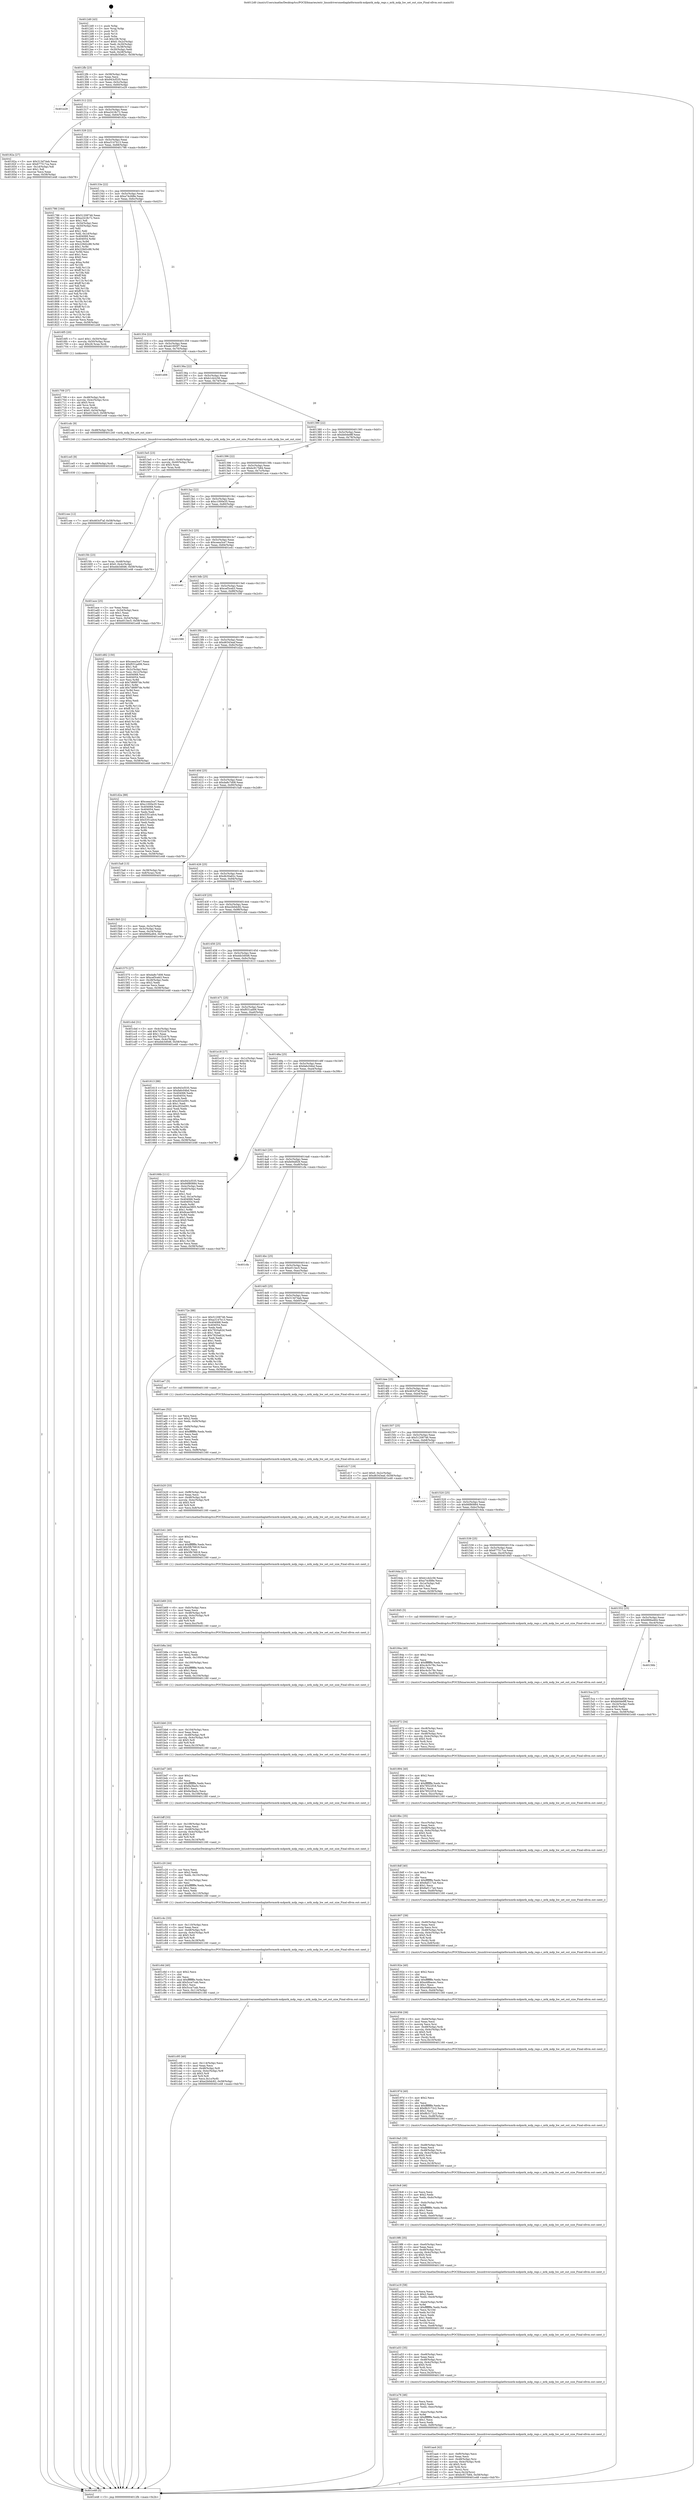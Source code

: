 digraph "0x4012d0" {
  label = "0x4012d0 (/mnt/c/Users/mathe/Desktop/tcc/POCII/binaries/extr_linuxdriversmediaplatformmtk-mdpmtk_mdp_regs.c_mtk_mdp_hw_set_out_size_Final-ollvm.out::main(0))"
  labelloc = "t"
  node[shape=record]

  Entry [label="",width=0.3,height=0.3,shape=circle,fillcolor=black,style=filled]
  "0x4012fb" [label="{
     0x4012fb [23]\l
     | [instrs]\l
     &nbsp;&nbsp;0x4012fb \<+3\>: mov -0x58(%rbp),%eax\l
     &nbsp;&nbsp;0x4012fe \<+2\>: mov %eax,%ecx\l
     &nbsp;&nbsp;0x401300 \<+6\>: sub $0x943cf335,%ecx\l
     &nbsp;&nbsp;0x401306 \<+3\>: mov %eax,-0x5c(%rbp)\l
     &nbsp;&nbsp;0x401309 \<+3\>: mov %ecx,-0x60(%rbp)\l
     &nbsp;&nbsp;0x40130c \<+6\>: je 0000000000401e29 \<main+0xb59\>\l
  }"]
  "0x401e29" [label="{
     0x401e29\l
  }", style=dashed]
  "0x401312" [label="{
     0x401312 [22]\l
     | [instrs]\l
     &nbsp;&nbsp;0x401312 \<+5\>: jmp 0000000000401317 \<main+0x47\>\l
     &nbsp;&nbsp;0x401317 \<+3\>: mov -0x5c(%rbp),%eax\l
     &nbsp;&nbsp;0x40131a \<+5\>: sub $0xa2418c72,%eax\l
     &nbsp;&nbsp;0x40131f \<+3\>: mov %eax,-0x64(%rbp)\l
     &nbsp;&nbsp;0x401322 \<+6\>: je 000000000040182a \<main+0x55a\>\l
  }"]
  Exit [label="",width=0.3,height=0.3,shape=circle,fillcolor=black,style=filled,peripheries=2]
  "0x40182a" [label="{
     0x40182a [27]\l
     | [instrs]\l
     &nbsp;&nbsp;0x40182a \<+5\>: mov $0x313d74ab,%eax\l
     &nbsp;&nbsp;0x40182f \<+5\>: mov $0x677517ca,%ecx\l
     &nbsp;&nbsp;0x401834 \<+3\>: mov -0x1d(%rbp),%dl\l
     &nbsp;&nbsp;0x401837 \<+3\>: test $0x1,%dl\l
     &nbsp;&nbsp;0x40183a \<+3\>: cmovne %ecx,%eax\l
     &nbsp;&nbsp;0x40183d \<+3\>: mov %eax,-0x58(%rbp)\l
     &nbsp;&nbsp;0x401840 \<+5\>: jmp 0000000000401e48 \<main+0xb78\>\l
  }"]
  "0x401328" [label="{
     0x401328 [22]\l
     | [instrs]\l
     &nbsp;&nbsp;0x401328 \<+5\>: jmp 000000000040132d \<main+0x5d\>\l
     &nbsp;&nbsp;0x40132d \<+3\>: mov -0x5c(%rbp),%eax\l
     &nbsp;&nbsp;0x401330 \<+5\>: sub $0xa3147b13,%eax\l
     &nbsp;&nbsp;0x401335 \<+3\>: mov %eax,-0x68(%rbp)\l
     &nbsp;&nbsp;0x401338 \<+6\>: je 0000000000401786 \<main+0x4b6\>\l
  }"]
  "0x401cee" [label="{
     0x401cee [12]\l
     | [instrs]\l
     &nbsp;&nbsp;0x401cee \<+7\>: movl $0x463cf7af,-0x58(%rbp)\l
     &nbsp;&nbsp;0x401cf5 \<+5\>: jmp 0000000000401e48 \<main+0xb78\>\l
  }"]
  "0x401786" [label="{
     0x401786 [164]\l
     | [instrs]\l
     &nbsp;&nbsp;0x401786 \<+5\>: mov $0x51208746,%eax\l
     &nbsp;&nbsp;0x40178b \<+5\>: mov $0xa2418c72,%ecx\l
     &nbsp;&nbsp;0x401790 \<+2\>: mov $0x1,%dl\l
     &nbsp;&nbsp;0x401792 \<+3\>: mov -0x54(%rbp),%esi\l
     &nbsp;&nbsp;0x401795 \<+3\>: cmp -0x50(%rbp),%esi\l
     &nbsp;&nbsp;0x401798 \<+4\>: setl %dil\l
     &nbsp;&nbsp;0x40179c \<+4\>: and $0x1,%dil\l
     &nbsp;&nbsp;0x4017a0 \<+4\>: mov %dil,-0x1d(%rbp)\l
     &nbsp;&nbsp;0x4017a4 \<+7\>: mov 0x404068,%esi\l
     &nbsp;&nbsp;0x4017ab \<+8\>: mov 0x404054,%r8d\l
     &nbsp;&nbsp;0x4017b3 \<+3\>: mov %esi,%r9d\l
     &nbsp;&nbsp;0x4017b6 \<+7\>: sub $0x229d2c88,%r9d\l
     &nbsp;&nbsp;0x4017bd \<+4\>: sub $0x1,%r9d\l
     &nbsp;&nbsp;0x4017c1 \<+7\>: add $0x229d2c88,%r9d\l
     &nbsp;&nbsp;0x4017c8 \<+4\>: imul %r9d,%esi\l
     &nbsp;&nbsp;0x4017cc \<+3\>: and $0x1,%esi\l
     &nbsp;&nbsp;0x4017cf \<+3\>: cmp $0x0,%esi\l
     &nbsp;&nbsp;0x4017d2 \<+4\>: sete %dil\l
     &nbsp;&nbsp;0x4017d6 \<+4\>: cmp $0xa,%r8d\l
     &nbsp;&nbsp;0x4017da \<+4\>: setl %r10b\l
     &nbsp;&nbsp;0x4017de \<+3\>: mov %dil,%r11b\l
     &nbsp;&nbsp;0x4017e1 \<+4\>: xor $0xff,%r11b\l
     &nbsp;&nbsp;0x4017e5 \<+3\>: mov %r10b,%bl\l
     &nbsp;&nbsp;0x4017e8 \<+3\>: xor $0xff,%bl\l
     &nbsp;&nbsp;0x4017eb \<+3\>: xor $0x1,%dl\l
     &nbsp;&nbsp;0x4017ee \<+3\>: mov %r11b,%r14b\l
     &nbsp;&nbsp;0x4017f1 \<+4\>: and $0xff,%r14b\l
     &nbsp;&nbsp;0x4017f5 \<+3\>: and %dl,%dil\l
     &nbsp;&nbsp;0x4017f8 \<+3\>: mov %bl,%r15b\l
     &nbsp;&nbsp;0x4017fb \<+4\>: and $0xff,%r15b\l
     &nbsp;&nbsp;0x4017ff \<+3\>: and %dl,%r10b\l
     &nbsp;&nbsp;0x401802 \<+3\>: or %dil,%r14b\l
     &nbsp;&nbsp;0x401805 \<+3\>: or %r10b,%r15b\l
     &nbsp;&nbsp;0x401808 \<+3\>: xor %r15b,%r14b\l
     &nbsp;&nbsp;0x40180b \<+3\>: or %bl,%r11b\l
     &nbsp;&nbsp;0x40180e \<+4\>: xor $0xff,%r11b\l
     &nbsp;&nbsp;0x401812 \<+3\>: or $0x1,%dl\l
     &nbsp;&nbsp;0x401815 \<+3\>: and %dl,%r11b\l
     &nbsp;&nbsp;0x401818 \<+3\>: or %r11b,%r14b\l
     &nbsp;&nbsp;0x40181b \<+4\>: test $0x1,%r14b\l
     &nbsp;&nbsp;0x40181f \<+3\>: cmovne %ecx,%eax\l
     &nbsp;&nbsp;0x401822 \<+3\>: mov %eax,-0x58(%rbp)\l
     &nbsp;&nbsp;0x401825 \<+5\>: jmp 0000000000401e48 \<main+0xb78\>\l
  }"]
  "0x40133e" [label="{
     0x40133e [22]\l
     | [instrs]\l
     &nbsp;&nbsp;0x40133e \<+5\>: jmp 0000000000401343 \<main+0x73\>\l
     &nbsp;&nbsp;0x401343 \<+3\>: mov -0x5c(%rbp),%eax\l
     &nbsp;&nbsp;0x401346 \<+5\>: sub $0xa74cfd8e,%eax\l
     &nbsp;&nbsp;0x40134b \<+3\>: mov %eax,-0x6c(%rbp)\l
     &nbsp;&nbsp;0x40134e \<+6\>: je 00000000004016f5 \<main+0x425\>\l
  }"]
  "0x401ce5" [label="{
     0x401ce5 [9]\l
     | [instrs]\l
     &nbsp;&nbsp;0x401ce5 \<+4\>: mov -0x48(%rbp),%rdi\l
     &nbsp;&nbsp;0x401ce9 \<+5\>: call 0000000000401030 \<free@plt\>\l
     | [calls]\l
     &nbsp;&nbsp;0x401030 \{1\} (unknown)\l
  }"]
  "0x4016f5" [label="{
     0x4016f5 [20]\l
     | [instrs]\l
     &nbsp;&nbsp;0x4016f5 \<+7\>: movl $0x1,-0x50(%rbp)\l
     &nbsp;&nbsp;0x4016fc \<+4\>: movslq -0x50(%rbp),%rax\l
     &nbsp;&nbsp;0x401700 \<+4\>: imul $0x28,%rax,%rdi\l
     &nbsp;&nbsp;0x401704 \<+5\>: call 0000000000401050 \<malloc@plt\>\l
     | [calls]\l
     &nbsp;&nbsp;0x401050 \{1\} (unknown)\l
  }"]
  "0x401354" [label="{
     0x401354 [22]\l
     | [instrs]\l
     &nbsp;&nbsp;0x401354 \<+5\>: jmp 0000000000401359 \<main+0x89\>\l
     &nbsp;&nbsp;0x401359 \<+3\>: mov -0x5c(%rbp),%eax\l
     &nbsp;&nbsp;0x40135c \<+5\>: sub $0xab1605f7,%eax\l
     &nbsp;&nbsp;0x401361 \<+3\>: mov %eax,-0x70(%rbp)\l
     &nbsp;&nbsp;0x401364 \<+6\>: je 0000000000401d06 \<main+0xa36\>\l
  }"]
  "0x401c95" [label="{
     0x401c95 [40]\l
     | [instrs]\l
     &nbsp;&nbsp;0x401c95 \<+6\>: mov -0x114(%rbp),%ecx\l
     &nbsp;&nbsp;0x401c9b \<+3\>: imul %eax,%ecx\l
     &nbsp;&nbsp;0x401c9e \<+4\>: mov -0x48(%rbp),%r8\l
     &nbsp;&nbsp;0x401ca2 \<+4\>: movslq -0x4c(%rbp),%r9\l
     &nbsp;&nbsp;0x401ca6 \<+4\>: shl $0x5,%r9\l
     &nbsp;&nbsp;0x401caa \<+3\>: add %r9,%r8\l
     &nbsp;&nbsp;0x401cad \<+4\>: mov %ecx,0x1c(%r8)\l
     &nbsp;&nbsp;0x401cb1 \<+7\>: movl $0xe2b0dc82,-0x58(%rbp)\l
     &nbsp;&nbsp;0x401cb8 \<+5\>: jmp 0000000000401e48 \<main+0xb78\>\l
  }"]
  "0x401d06" [label="{
     0x401d06\l
  }", style=dashed]
  "0x40136a" [label="{
     0x40136a [22]\l
     | [instrs]\l
     &nbsp;&nbsp;0x40136a \<+5\>: jmp 000000000040136f \<main+0x9f\>\l
     &nbsp;&nbsp;0x40136f \<+3\>: mov -0x5c(%rbp),%eax\l
     &nbsp;&nbsp;0x401372 \<+5\>: sub $0xb1cb2c56,%eax\l
     &nbsp;&nbsp;0x401377 \<+3\>: mov %eax,-0x74(%rbp)\l
     &nbsp;&nbsp;0x40137a \<+6\>: je 0000000000401cdc \<main+0xa0c\>\l
  }"]
  "0x401c6d" [label="{
     0x401c6d [40]\l
     | [instrs]\l
     &nbsp;&nbsp;0x401c6d \<+5\>: mov $0x2,%ecx\l
     &nbsp;&nbsp;0x401c72 \<+1\>: cltd\l
     &nbsp;&nbsp;0x401c73 \<+2\>: idiv %ecx\l
     &nbsp;&nbsp;0x401c75 \<+6\>: imul $0xfffffffe,%edx,%ecx\l
     &nbsp;&nbsp;0x401c7b \<+6\>: add $0x5cca7cab,%ecx\l
     &nbsp;&nbsp;0x401c81 \<+3\>: add $0x1,%ecx\l
     &nbsp;&nbsp;0x401c84 \<+6\>: sub $0x5cca7cab,%ecx\l
     &nbsp;&nbsp;0x401c8a \<+6\>: mov %ecx,-0x114(%rbp)\l
     &nbsp;&nbsp;0x401c90 \<+5\>: call 0000000000401160 \<next_i\>\l
     | [calls]\l
     &nbsp;&nbsp;0x401160 \{1\} (/mnt/c/Users/mathe/Desktop/tcc/POCII/binaries/extr_linuxdriversmediaplatformmtk-mdpmtk_mdp_regs.c_mtk_mdp_hw_set_out_size_Final-ollvm.out::next_i)\l
  }"]
  "0x401cdc" [label="{
     0x401cdc [9]\l
     | [instrs]\l
     &nbsp;&nbsp;0x401cdc \<+4\>: mov -0x48(%rbp),%rdi\l
     &nbsp;&nbsp;0x401ce0 \<+5\>: call 0000000000401240 \<mtk_mdp_hw_set_out_size\>\l
     | [calls]\l
     &nbsp;&nbsp;0x401240 \{1\} (/mnt/c/Users/mathe/Desktop/tcc/POCII/binaries/extr_linuxdriversmediaplatformmtk-mdpmtk_mdp_regs.c_mtk_mdp_hw_set_out_size_Final-ollvm.out::mtk_mdp_hw_set_out_size)\l
  }"]
  "0x401380" [label="{
     0x401380 [22]\l
     | [instrs]\l
     &nbsp;&nbsp;0x401380 \<+5\>: jmp 0000000000401385 \<main+0xb5\>\l
     &nbsp;&nbsp;0x401385 \<+3\>: mov -0x5c(%rbp),%eax\l
     &nbsp;&nbsp;0x401388 \<+5\>: sub $0xbb0de9ff,%eax\l
     &nbsp;&nbsp;0x40138d \<+3\>: mov %eax,-0x78(%rbp)\l
     &nbsp;&nbsp;0x401390 \<+6\>: je 00000000004015e5 \<main+0x315\>\l
  }"]
  "0x401c4c" [label="{
     0x401c4c [33]\l
     | [instrs]\l
     &nbsp;&nbsp;0x401c4c \<+6\>: mov -0x110(%rbp),%ecx\l
     &nbsp;&nbsp;0x401c52 \<+3\>: imul %eax,%ecx\l
     &nbsp;&nbsp;0x401c55 \<+4\>: mov -0x48(%rbp),%r8\l
     &nbsp;&nbsp;0x401c59 \<+4\>: movslq -0x4c(%rbp),%r9\l
     &nbsp;&nbsp;0x401c5d \<+4\>: shl $0x5,%r9\l
     &nbsp;&nbsp;0x401c61 \<+3\>: add %r9,%r8\l
     &nbsp;&nbsp;0x401c64 \<+4\>: mov %ecx,0x18(%r8)\l
     &nbsp;&nbsp;0x401c68 \<+5\>: call 0000000000401160 \<next_i\>\l
     | [calls]\l
     &nbsp;&nbsp;0x401160 \{1\} (/mnt/c/Users/mathe/Desktop/tcc/POCII/binaries/extr_linuxdriversmediaplatformmtk-mdpmtk_mdp_regs.c_mtk_mdp_hw_set_out_size_Final-ollvm.out::next_i)\l
  }"]
  "0x4015e5" [label="{
     0x4015e5 [23]\l
     | [instrs]\l
     &nbsp;&nbsp;0x4015e5 \<+7\>: movl $0x1,-0x40(%rbp)\l
     &nbsp;&nbsp;0x4015ec \<+4\>: movslq -0x40(%rbp),%rax\l
     &nbsp;&nbsp;0x4015f0 \<+4\>: shl $0x5,%rax\l
     &nbsp;&nbsp;0x4015f4 \<+3\>: mov %rax,%rdi\l
     &nbsp;&nbsp;0x4015f7 \<+5\>: call 0000000000401050 \<malloc@plt\>\l
     | [calls]\l
     &nbsp;&nbsp;0x401050 \{1\} (unknown)\l
  }"]
  "0x401396" [label="{
     0x401396 [22]\l
     | [instrs]\l
     &nbsp;&nbsp;0x401396 \<+5\>: jmp 000000000040139b \<main+0xcb\>\l
     &nbsp;&nbsp;0x40139b \<+3\>: mov -0x5c(%rbp),%eax\l
     &nbsp;&nbsp;0x40139e \<+5\>: sub $0xbc917b84,%eax\l
     &nbsp;&nbsp;0x4013a3 \<+3\>: mov %eax,-0x7c(%rbp)\l
     &nbsp;&nbsp;0x4013a6 \<+6\>: je 0000000000401ace \<main+0x7fe\>\l
  }"]
  "0x401c20" [label="{
     0x401c20 [44]\l
     | [instrs]\l
     &nbsp;&nbsp;0x401c20 \<+2\>: xor %ecx,%ecx\l
     &nbsp;&nbsp;0x401c22 \<+5\>: mov $0x2,%edx\l
     &nbsp;&nbsp;0x401c27 \<+6\>: mov %edx,-0x10c(%rbp)\l
     &nbsp;&nbsp;0x401c2d \<+1\>: cltd\l
     &nbsp;&nbsp;0x401c2e \<+6\>: mov -0x10c(%rbp),%esi\l
     &nbsp;&nbsp;0x401c34 \<+2\>: idiv %esi\l
     &nbsp;&nbsp;0x401c36 \<+6\>: imul $0xfffffffe,%edx,%edx\l
     &nbsp;&nbsp;0x401c3c \<+3\>: sub $0x1,%ecx\l
     &nbsp;&nbsp;0x401c3f \<+2\>: sub %ecx,%edx\l
     &nbsp;&nbsp;0x401c41 \<+6\>: mov %edx,-0x110(%rbp)\l
     &nbsp;&nbsp;0x401c47 \<+5\>: call 0000000000401160 \<next_i\>\l
     | [calls]\l
     &nbsp;&nbsp;0x401160 \{1\} (/mnt/c/Users/mathe/Desktop/tcc/POCII/binaries/extr_linuxdriversmediaplatformmtk-mdpmtk_mdp_regs.c_mtk_mdp_hw_set_out_size_Final-ollvm.out::next_i)\l
  }"]
  "0x401ace" [label="{
     0x401ace [25]\l
     | [instrs]\l
     &nbsp;&nbsp;0x401ace \<+2\>: xor %eax,%eax\l
     &nbsp;&nbsp;0x401ad0 \<+3\>: mov -0x54(%rbp),%ecx\l
     &nbsp;&nbsp;0x401ad3 \<+3\>: sub $0x1,%eax\l
     &nbsp;&nbsp;0x401ad6 \<+2\>: sub %eax,%ecx\l
     &nbsp;&nbsp;0x401ad8 \<+3\>: mov %ecx,-0x54(%rbp)\l
     &nbsp;&nbsp;0x401adb \<+7\>: movl $0xe013ec5,-0x58(%rbp)\l
     &nbsp;&nbsp;0x401ae2 \<+5\>: jmp 0000000000401e48 \<main+0xb78\>\l
  }"]
  "0x4013ac" [label="{
     0x4013ac [22]\l
     | [instrs]\l
     &nbsp;&nbsp;0x4013ac \<+5\>: jmp 00000000004013b1 \<main+0xe1\>\l
     &nbsp;&nbsp;0x4013b1 \<+3\>: mov -0x5c(%rbp),%eax\l
     &nbsp;&nbsp;0x4013b4 \<+5\>: sub $0xc1000e35,%eax\l
     &nbsp;&nbsp;0x4013b9 \<+3\>: mov %eax,-0x80(%rbp)\l
     &nbsp;&nbsp;0x4013bc \<+6\>: je 0000000000401d82 \<main+0xab2\>\l
  }"]
  "0x401bff" [label="{
     0x401bff [33]\l
     | [instrs]\l
     &nbsp;&nbsp;0x401bff \<+6\>: mov -0x108(%rbp),%ecx\l
     &nbsp;&nbsp;0x401c05 \<+3\>: imul %eax,%ecx\l
     &nbsp;&nbsp;0x401c08 \<+4\>: mov -0x48(%rbp),%r8\l
     &nbsp;&nbsp;0x401c0c \<+4\>: movslq -0x4c(%rbp),%r9\l
     &nbsp;&nbsp;0x401c10 \<+4\>: shl $0x5,%r9\l
     &nbsp;&nbsp;0x401c14 \<+3\>: add %r9,%r8\l
     &nbsp;&nbsp;0x401c17 \<+4\>: mov %ecx,0x14(%r8)\l
     &nbsp;&nbsp;0x401c1b \<+5\>: call 0000000000401160 \<next_i\>\l
     | [calls]\l
     &nbsp;&nbsp;0x401160 \{1\} (/mnt/c/Users/mathe/Desktop/tcc/POCII/binaries/extr_linuxdriversmediaplatformmtk-mdpmtk_mdp_regs.c_mtk_mdp_hw_set_out_size_Final-ollvm.out::next_i)\l
  }"]
  "0x401d82" [label="{
     0x401d82 [150]\l
     | [instrs]\l
     &nbsp;&nbsp;0x401d82 \<+5\>: mov $0xceea3ce7,%eax\l
     &nbsp;&nbsp;0x401d87 \<+5\>: mov $0xf031ad06,%ecx\l
     &nbsp;&nbsp;0x401d8c \<+2\>: mov $0x1,%dl\l
     &nbsp;&nbsp;0x401d8e \<+3\>: mov -0x2c(%rbp),%esi\l
     &nbsp;&nbsp;0x401d91 \<+3\>: mov %esi,-0x1c(%rbp)\l
     &nbsp;&nbsp;0x401d94 \<+7\>: mov 0x404068,%esi\l
     &nbsp;&nbsp;0x401d9b \<+7\>: mov 0x404054,%edi\l
     &nbsp;&nbsp;0x401da2 \<+3\>: mov %esi,%r8d\l
     &nbsp;&nbsp;0x401da5 \<+7\>: sub $0x7d6897de,%r8d\l
     &nbsp;&nbsp;0x401dac \<+4\>: sub $0x1,%r8d\l
     &nbsp;&nbsp;0x401db0 \<+7\>: add $0x7d6897de,%r8d\l
     &nbsp;&nbsp;0x401db7 \<+4\>: imul %r8d,%esi\l
     &nbsp;&nbsp;0x401dbb \<+3\>: and $0x1,%esi\l
     &nbsp;&nbsp;0x401dbe \<+3\>: cmp $0x0,%esi\l
     &nbsp;&nbsp;0x401dc1 \<+4\>: sete %r9b\l
     &nbsp;&nbsp;0x401dc5 \<+3\>: cmp $0xa,%edi\l
     &nbsp;&nbsp;0x401dc8 \<+4\>: setl %r10b\l
     &nbsp;&nbsp;0x401dcc \<+3\>: mov %r9b,%r11b\l
     &nbsp;&nbsp;0x401dcf \<+4\>: xor $0xff,%r11b\l
     &nbsp;&nbsp;0x401dd3 \<+3\>: mov %r10b,%bl\l
     &nbsp;&nbsp;0x401dd6 \<+3\>: xor $0xff,%bl\l
     &nbsp;&nbsp;0x401dd9 \<+3\>: xor $0x0,%dl\l
     &nbsp;&nbsp;0x401ddc \<+3\>: mov %r11b,%r14b\l
     &nbsp;&nbsp;0x401ddf \<+4\>: and $0x0,%r14b\l
     &nbsp;&nbsp;0x401de3 \<+3\>: and %dl,%r9b\l
     &nbsp;&nbsp;0x401de6 \<+3\>: mov %bl,%r15b\l
     &nbsp;&nbsp;0x401de9 \<+4\>: and $0x0,%r15b\l
     &nbsp;&nbsp;0x401ded \<+3\>: and %dl,%r10b\l
     &nbsp;&nbsp;0x401df0 \<+3\>: or %r9b,%r14b\l
     &nbsp;&nbsp;0x401df3 \<+3\>: or %r10b,%r15b\l
     &nbsp;&nbsp;0x401df6 \<+3\>: xor %r15b,%r14b\l
     &nbsp;&nbsp;0x401df9 \<+3\>: or %bl,%r11b\l
     &nbsp;&nbsp;0x401dfc \<+4\>: xor $0xff,%r11b\l
     &nbsp;&nbsp;0x401e00 \<+3\>: or $0x0,%dl\l
     &nbsp;&nbsp;0x401e03 \<+3\>: and %dl,%r11b\l
     &nbsp;&nbsp;0x401e06 \<+3\>: or %r11b,%r14b\l
     &nbsp;&nbsp;0x401e09 \<+4\>: test $0x1,%r14b\l
     &nbsp;&nbsp;0x401e0d \<+3\>: cmovne %ecx,%eax\l
     &nbsp;&nbsp;0x401e10 \<+3\>: mov %eax,-0x58(%rbp)\l
     &nbsp;&nbsp;0x401e13 \<+5\>: jmp 0000000000401e48 \<main+0xb78\>\l
  }"]
  "0x4013c2" [label="{
     0x4013c2 [25]\l
     | [instrs]\l
     &nbsp;&nbsp;0x4013c2 \<+5\>: jmp 00000000004013c7 \<main+0xf7\>\l
     &nbsp;&nbsp;0x4013c7 \<+3\>: mov -0x5c(%rbp),%eax\l
     &nbsp;&nbsp;0x4013ca \<+5\>: sub $0xceea3ce7,%eax\l
     &nbsp;&nbsp;0x4013cf \<+6\>: mov %eax,-0x84(%rbp)\l
     &nbsp;&nbsp;0x4013d5 \<+6\>: je 0000000000401e41 \<main+0xb71\>\l
  }"]
  "0x401bd7" [label="{
     0x401bd7 [40]\l
     | [instrs]\l
     &nbsp;&nbsp;0x401bd7 \<+5\>: mov $0x2,%ecx\l
     &nbsp;&nbsp;0x401bdc \<+1\>: cltd\l
     &nbsp;&nbsp;0x401bdd \<+2\>: idiv %ecx\l
     &nbsp;&nbsp;0x401bdf \<+6\>: imul $0xfffffffe,%edx,%ecx\l
     &nbsp;&nbsp;0x401be5 \<+6\>: sub $0x8a3ba5c,%ecx\l
     &nbsp;&nbsp;0x401beb \<+3\>: add $0x1,%ecx\l
     &nbsp;&nbsp;0x401bee \<+6\>: add $0x8a3ba5c,%ecx\l
     &nbsp;&nbsp;0x401bf4 \<+6\>: mov %ecx,-0x108(%rbp)\l
     &nbsp;&nbsp;0x401bfa \<+5\>: call 0000000000401160 \<next_i\>\l
     | [calls]\l
     &nbsp;&nbsp;0x401160 \{1\} (/mnt/c/Users/mathe/Desktop/tcc/POCII/binaries/extr_linuxdriversmediaplatformmtk-mdpmtk_mdp_regs.c_mtk_mdp_hw_set_out_size_Final-ollvm.out::next_i)\l
  }"]
  "0x401e41" [label="{
     0x401e41\l
  }", style=dashed]
  "0x4013db" [label="{
     0x4013db [25]\l
     | [instrs]\l
     &nbsp;&nbsp;0x4013db \<+5\>: jmp 00000000004013e0 \<main+0x110\>\l
     &nbsp;&nbsp;0x4013e0 \<+3\>: mov -0x5c(%rbp),%eax\l
     &nbsp;&nbsp;0x4013e3 \<+5\>: sub $0xcef3ceb3,%eax\l
     &nbsp;&nbsp;0x4013e8 \<+6\>: mov %eax,-0x88(%rbp)\l
     &nbsp;&nbsp;0x4013ee \<+6\>: je 0000000000401590 \<main+0x2c0\>\l
  }"]
  "0x401bb6" [label="{
     0x401bb6 [33]\l
     | [instrs]\l
     &nbsp;&nbsp;0x401bb6 \<+6\>: mov -0x104(%rbp),%ecx\l
     &nbsp;&nbsp;0x401bbc \<+3\>: imul %eax,%ecx\l
     &nbsp;&nbsp;0x401bbf \<+4\>: mov -0x48(%rbp),%r8\l
     &nbsp;&nbsp;0x401bc3 \<+4\>: movslq -0x4c(%rbp),%r9\l
     &nbsp;&nbsp;0x401bc7 \<+4\>: shl $0x5,%r9\l
     &nbsp;&nbsp;0x401bcb \<+3\>: add %r9,%r8\l
     &nbsp;&nbsp;0x401bce \<+4\>: mov %ecx,0x10(%r8)\l
     &nbsp;&nbsp;0x401bd2 \<+5\>: call 0000000000401160 \<next_i\>\l
     | [calls]\l
     &nbsp;&nbsp;0x401160 \{1\} (/mnt/c/Users/mathe/Desktop/tcc/POCII/binaries/extr_linuxdriversmediaplatformmtk-mdpmtk_mdp_regs.c_mtk_mdp_hw_set_out_size_Final-ollvm.out::next_i)\l
  }"]
  "0x401590" [label="{
     0x401590\l
  }", style=dashed]
  "0x4013f4" [label="{
     0x4013f4 [25]\l
     | [instrs]\l
     &nbsp;&nbsp;0x4013f4 \<+5\>: jmp 00000000004013f9 \<main+0x129\>\l
     &nbsp;&nbsp;0x4013f9 \<+3\>: mov -0x5c(%rbp),%eax\l
     &nbsp;&nbsp;0x4013fc \<+5\>: sub $0xd6343eaf,%eax\l
     &nbsp;&nbsp;0x401401 \<+6\>: mov %eax,-0x8c(%rbp)\l
     &nbsp;&nbsp;0x401407 \<+6\>: je 0000000000401d2a \<main+0xa5a\>\l
  }"]
  "0x401b8a" [label="{
     0x401b8a [44]\l
     | [instrs]\l
     &nbsp;&nbsp;0x401b8a \<+2\>: xor %ecx,%ecx\l
     &nbsp;&nbsp;0x401b8c \<+5\>: mov $0x2,%edx\l
     &nbsp;&nbsp;0x401b91 \<+6\>: mov %edx,-0x100(%rbp)\l
     &nbsp;&nbsp;0x401b97 \<+1\>: cltd\l
     &nbsp;&nbsp;0x401b98 \<+6\>: mov -0x100(%rbp),%esi\l
     &nbsp;&nbsp;0x401b9e \<+2\>: idiv %esi\l
     &nbsp;&nbsp;0x401ba0 \<+6\>: imul $0xfffffffe,%edx,%edx\l
     &nbsp;&nbsp;0x401ba6 \<+3\>: sub $0x1,%ecx\l
     &nbsp;&nbsp;0x401ba9 \<+2\>: sub %ecx,%edx\l
     &nbsp;&nbsp;0x401bab \<+6\>: mov %edx,-0x104(%rbp)\l
     &nbsp;&nbsp;0x401bb1 \<+5\>: call 0000000000401160 \<next_i\>\l
     | [calls]\l
     &nbsp;&nbsp;0x401160 \{1\} (/mnt/c/Users/mathe/Desktop/tcc/POCII/binaries/extr_linuxdriversmediaplatformmtk-mdpmtk_mdp_regs.c_mtk_mdp_hw_set_out_size_Final-ollvm.out::next_i)\l
  }"]
  "0x401d2a" [label="{
     0x401d2a [88]\l
     | [instrs]\l
     &nbsp;&nbsp;0x401d2a \<+5\>: mov $0xceea3ce7,%eax\l
     &nbsp;&nbsp;0x401d2f \<+5\>: mov $0xc1000e35,%ecx\l
     &nbsp;&nbsp;0x401d34 \<+7\>: mov 0x404068,%edx\l
     &nbsp;&nbsp;0x401d3b \<+7\>: mov 0x404054,%esi\l
     &nbsp;&nbsp;0x401d42 \<+2\>: mov %edx,%edi\l
     &nbsp;&nbsp;0x401d44 \<+6\>: sub $0x5351a0c4,%edi\l
     &nbsp;&nbsp;0x401d4a \<+3\>: sub $0x1,%edi\l
     &nbsp;&nbsp;0x401d4d \<+6\>: add $0x5351a0c4,%edi\l
     &nbsp;&nbsp;0x401d53 \<+3\>: imul %edi,%edx\l
     &nbsp;&nbsp;0x401d56 \<+3\>: and $0x1,%edx\l
     &nbsp;&nbsp;0x401d59 \<+3\>: cmp $0x0,%edx\l
     &nbsp;&nbsp;0x401d5c \<+4\>: sete %r8b\l
     &nbsp;&nbsp;0x401d60 \<+3\>: cmp $0xa,%esi\l
     &nbsp;&nbsp;0x401d63 \<+4\>: setl %r9b\l
     &nbsp;&nbsp;0x401d67 \<+3\>: mov %r8b,%r10b\l
     &nbsp;&nbsp;0x401d6a \<+3\>: and %r9b,%r10b\l
     &nbsp;&nbsp;0x401d6d \<+3\>: xor %r9b,%r8b\l
     &nbsp;&nbsp;0x401d70 \<+3\>: or %r8b,%r10b\l
     &nbsp;&nbsp;0x401d73 \<+4\>: test $0x1,%r10b\l
     &nbsp;&nbsp;0x401d77 \<+3\>: cmovne %ecx,%eax\l
     &nbsp;&nbsp;0x401d7a \<+3\>: mov %eax,-0x58(%rbp)\l
     &nbsp;&nbsp;0x401d7d \<+5\>: jmp 0000000000401e48 \<main+0xb78\>\l
  }"]
  "0x40140d" [label="{
     0x40140d [25]\l
     | [instrs]\l
     &nbsp;&nbsp;0x40140d \<+5\>: jmp 0000000000401412 \<main+0x142\>\l
     &nbsp;&nbsp;0x401412 \<+3\>: mov -0x5c(%rbp),%eax\l
     &nbsp;&nbsp;0x401415 \<+5\>: sub $0xda8c7d08,%eax\l
     &nbsp;&nbsp;0x40141a \<+6\>: mov %eax,-0x90(%rbp)\l
     &nbsp;&nbsp;0x401420 \<+6\>: je 00000000004015a8 \<main+0x2d8\>\l
  }"]
  "0x401b69" [label="{
     0x401b69 [33]\l
     | [instrs]\l
     &nbsp;&nbsp;0x401b69 \<+6\>: mov -0xfc(%rbp),%ecx\l
     &nbsp;&nbsp;0x401b6f \<+3\>: imul %eax,%ecx\l
     &nbsp;&nbsp;0x401b72 \<+4\>: mov -0x48(%rbp),%r8\l
     &nbsp;&nbsp;0x401b76 \<+4\>: movslq -0x4c(%rbp),%r9\l
     &nbsp;&nbsp;0x401b7a \<+4\>: shl $0x5,%r9\l
     &nbsp;&nbsp;0x401b7e \<+3\>: add %r9,%r8\l
     &nbsp;&nbsp;0x401b81 \<+4\>: mov %ecx,0xc(%r8)\l
     &nbsp;&nbsp;0x401b85 \<+5\>: call 0000000000401160 \<next_i\>\l
     | [calls]\l
     &nbsp;&nbsp;0x401160 \{1\} (/mnt/c/Users/mathe/Desktop/tcc/POCII/binaries/extr_linuxdriversmediaplatformmtk-mdpmtk_mdp_regs.c_mtk_mdp_hw_set_out_size_Final-ollvm.out::next_i)\l
  }"]
  "0x4015a8" [label="{
     0x4015a8 [13]\l
     | [instrs]\l
     &nbsp;&nbsp;0x4015a8 \<+4\>: mov -0x38(%rbp),%rax\l
     &nbsp;&nbsp;0x4015ac \<+4\>: mov 0x8(%rax),%rdi\l
     &nbsp;&nbsp;0x4015b0 \<+5\>: call 0000000000401060 \<atoi@plt\>\l
     | [calls]\l
     &nbsp;&nbsp;0x401060 \{1\} (unknown)\l
  }"]
  "0x401426" [label="{
     0x401426 [25]\l
     | [instrs]\l
     &nbsp;&nbsp;0x401426 \<+5\>: jmp 000000000040142b \<main+0x15b\>\l
     &nbsp;&nbsp;0x40142b \<+3\>: mov -0x5c(%rbp),%eax\l
     &nbsp;&nbsp;0x40142e \<+5\>: sub $0xdb30a62c,%eax\l
     &nbsp;&nbsp;0x401433 \<+6\>: mov %eax,-0x94(%rbp)\l
     &nbsp;&nbsp;0x401439 \<+6\>: je 0000000000401575 \<main+0x2a5\>\l
  }"]
  "0x401b41" [label="{
     0x401b41 [40]\l
     | [instrs]\l
     &nbsp;&nbsp;0x401b41 \<+5\>: mov $0x2,%ecx\l
     &nbsp;&nbsp;0x401b46 \<+1\>: cltd\l
     &nbsp;&nbsp;0x401b47 \<+2\>: idiv %ecx\l
     &nbsp;&nbsp;0x401b49 \<+6\>: imul $0xfffffffe,%edx,%ecx\l
     &nbsp;&nbsp;0x401b4f \<+6\>: add $0x5fb76818,%ecx\l
     &nbsp;&nbsp;0x401b55 \<+3\>: add $0x1,%ecx\l
     &nbsp;&nbsp;0x401b58 \<+6\>: sub $0x5fb76818,%ecx\l
     &nbsp;&nbsp;0x401b5e \<+6\>: mov %ecx,-0xfc(%rbp)\l
     &nbsp;&nbsp;0x401b64 \<+5\>: call 0000000000401160 \<next_i\>\l
     | [calls]\l
     &nbsp;&nbsp;0x401160 \{1\} (/mnt/c/Users/mathe/Desktop/tcc/POCII/binaries/extr_linuxdriversmediaplatformmtk-mdpmtk_mdp_regs.c_mtk_mdp_hw_set_out_size_Final-ollvm.out::next_i)\l
  }"]
  "0x401575" [label="{
     0x401575 [27]\l
     | [instrs]\l
     &nbsp;&nbsp;0x401575 \<+5\>: mov $0xda8c7d08,%eax\l
     &nbsp;&nbsp;0x40157a \<+5\>: mov $0xcef3ceb3,%ecx\l
     &nbsp;&nbsp;0x40157f \<+3\>: mov -0x28(%rbp),%edx\l
     &nbsp;&nbsp;0x401582 \<+3\>: cmp $0x2,%edx\l
     &nbsp;&nbsp;0x401585 \<+3\>: cmovne %ecx,%eax\l
     &nbsp;&nbsp;0x401588 \<+3\>: mov %eax,-0x58(%rbp)\l
     &nbsp;&nbsp;0x40158b \<+5\>: jmp 0000000000401e48 \<main+0xb78\>\l
  }"]
  "0x40143f" [label="{
     0x40143f [25]\l
     | [instrs]\l
     &nbsp;&nbsp;0x40143f \<+5\>: jmp 0000000000401444 \<main+0x174\>\l
     &nbsp;&nbsp;0x401444 \<+3\>: mov -0x5c(%rbp),%eax\l
     &nbsp;&nbsp;0x401447 \<+5\>: sub $0xe2b0dc82,%eax\l
     &nbsp;&nbsp;0x40144c \<+6\>: mov %eax,-0x98(%rbp)\l
     &nbsp;&nbsp;0x401452 \<+6\>: je 0000000000401cbd \<main+0x9ed\>\l
  }"]
  "0x401e48" [label="{
     0x401e48 [5]\l
     | [instrs]\l
     &nbsp;&nbsp;0x401e48 \<+5\>: jmp 00000000004012fb \<main+0x2b\>\l
  }"]
  "0x4012d0" [label="{
     0x4012d0 [43]\l
     | [instrs]\l
     &nbsp;&nbsp;0x4012d0 \<+1\>: push %rbp\l
     &nbsp;&nbsp;0x4012d1 \<+3\>: mov %rsp,%rbp\l
     &nbsp;&nbsp;0x4012d4 \<+2\>: push %r15\l
     &nbsp;&nbsp;0x4012d6 \<+2\>: push %r14\l
     &nbsp;&nbsp;0x4012d8 \<+1\>: push %rbx\l
     &nbsp;&nbsp;0x4012d9 \<+7\>: sub $0x108,%rsp\l
     &nbsp;&nbsp;0x4012e0 \<+7\>: movl $0x0,-0x2c(%rbp)\l
     &nbsp;&nbsp;0x4012e7 \<+3\>: mov %edi,-0x30(%rbp)\l
     &nbsp;&nbsp;0x4012ea \<+4\>: mov %rsi,-0x38(%rbp)\l
     &nbsp;&nbsp;0x4012ee \<+3\>: mov -0x30(%rbp),%edi\l
     &nbsp;&nbsp;0x4012f1 \<+3\>: mov %edi,-0x28(%rbp)\l
     &nbsp;&nbsp;0x4012f4 \<+7\>: movl $0xdb30a62c,-0x58(%rbp)\l
  }"]
  "0x4015b5" [label="{
     0x4015b5 [21]\l
     | [instrs]\l
     &nbsp;&nbsp;0x4015b5 \<+3\>: mov %eax,-0x3c(%rbp)\l
     &nbsp;&nbsp;0x4015b8 \<+3\>: mov -0x3c(%rbp),%eax\l
     &nbsp;&nbsp;0x4015bb \<+3\>: mov %eax,-0x24(%rbp)\l
     &nbsp;&nbsp;0x4015be \<+7\>: movl $0x6866a464,-0x58(%rbp)\l
     &nbsp;&nbsp;0x4015c5 \<+5\>: jmp 0000000000401e48 \<main+0xb78\>\l
  }"]
  "0x401b20" [label="{
     0x401b20 [33]\l
     | [instrs]\l
     &nbsp;&nbsp;0x401b20 \<+6\>: mov -0xf8(%rbp),%ecx\l
     &nbsp;&nbsp;0x401b26 \<+3\>: imul %eax,%ecx\l
     &nbsp;&nbsp;0x401b29 \<+4\>: mov -0x48(%rbp),%r8\l
     &nbsp;&nbsp;0x401b2d \<+4\>: movslq -0x4c(%rbp),%r9\l
     &nbsp;&nbsp;0x401b31 \<+4\>: shl $0x5,%r9\l
     &nbsp;&nbsp;0x401b35 \<+3\>: add %r9,%r8\l
     &nbsp;&nbsp;0x401b38 \<+4\>: mov %ecx,0x8(%r8)\l
     &nbsp;&nbsp;0x401b3c \<+5\>: call 0000000000401160 \<next_i\>\l
     | [calls]\l
     &nbsp;&nbsp;0x401160 \{1\} (/mnt/c/Users/mathe/Desktop/tcc/POCII/binaries/extr_linuxdriversmediaplatformmtk-mdpmtk_mdp_regs.c_mtk_mdp_hw_set_out_size_Final-ollvm.out::next_i)\l
  }"]
  "0x401cbd" [label="{
     0x401cbd [31]\l
     | [instrs]\l
     &nbsp;&nbsp;0x401cbd \<+3\>: mov -0x4c(%rbp),%eax\l
     &nbsp;&nbsp;0x401cc0 \<+5\>: add $0x7032cb7b,%eax\l
     &nbsp;&nbsp;0x401cc5 \<+3\>: add $0x1,%eax\l
     &nbsp;&nbsp;0x401cc8 \<+5\>: sub $0x7032cb7b,%eax\l
     &nbsp;&nbsp;0x401ccd \<+3\>: mov %eax,-0x4c(%rbp)\l
     &nbsp;&nbsp;0x401cd0 \<+7\>: movl $0xebb3d0d6,-0x58(%rbp)\l
     &nbsp;&nbsp;0x401cd7 \<+5\>: jmp 0000000000401e48 \<main+0xb78\>\l
  }"]
  "0x401458" [label="{
     0x401458 [25]\l
     | [instrs]\l
     &nbsp;&nbsp;0x401458 \<+5\>: jmp 000000000040145d \<main+0x18d\>\l
     &nbsp;&nbsp;0x40145d \<+3\>: mov -0x5c(%rbp),%eax\l
     &nbsp;&nbsp;0x401460 \<+5\>: sub $0xebb3d0d6,%eax\l
     &nbsp;&nbsp;0x401465 \<+6\>: mov %eax,-0x9c(%rbp)\l
     &nbsp;&nbsp;0x40146b \<+6\>: je 0000000000401613 \<main+0x343\>\l
  }"]
  "0x401aec" [label="{
     0x401aec [52]\l
     | [instrs]\l
     &nbsp;&nbsp;0x401aec \<+2\>: xor %ecx,%ecx\l
     &nbsp;&nbsp;0x401aee \<+5\>: mov $0x2,%edx\l
     &nbsp;&nbsp;0x401af3 \<+6\>: mov %edx,-0xf4(%rbp)\l
     &nbsp;&nbsp;0x401af9 \<+1\>: cltd\l
     &nbsp;&nbsp;0x401afa \<+6\>: mov -0xf4(%rbp),%esi\l
     &nbsp;&nbsp;0x401b00 \<+2\>: idiv %esi\l
     &nbsp;&nbsp;0x401b02 \<+6\>: imul $0xfffffffe,%edx,%edx\l
     &nbsp;&nbsp;0x401b08 \<+2\>: mov %ecx,%edi\l
     &nbsp;&nbsp;0x401b0a \<+2\>: sub %edx,%edi\l
     &nbsp;&nbsp;0x401b0c \<+2\>: mov %ecx,%edx\l
     &nbsp;&nbsp;0x401b0e \<+3\>: sub $0x1,%edx\l
     &nbsp;&nbsp;0x401b11 \<+2\>: add %edx,%edi\l
     &nbsp;&nbsp;0x401b13 \<+2\>: sub %edi,%ecx\l
     &nbsp;&nbsp;0x401b15 \<+6\>: mov %ecx,-0xf8(%rbp)\l
     &nbsp;&nbsp;0x401b1b \<+5\>: call 0000000000401160 \<next_i\>\l
     | [calls]\l
     &nbsp;&nbsp;0x401160 \{1\} (/mnt/c/Users/mathe/Desktop/tcc/POCII/binaries/extr_linuxdriversmediaplatformmtk-mdpmtk_mdp_regs.c_mtk_mdp_hw_set_out_size_Final-ollvm.out::next_i)\l
  }"]
  "0x401613" [label="{
     0x401613 [88]\l
     | [instrs]\l
     &nbsp;&nbsp;0x401613 \<+5\>: mov $0x943cf335,%eax\l
     &nbsp;&nbsp;0x401618 \<+5\>: mov $0xfa6c04bd,%ecx\l
     &nbsp;&nbsp;0x40161d \<+7\>: mov 0x404068,%edx\l
     &nbsp;&nbsp;0x401624 \<+7\>: mov 0x404054,%esi\l
     &nbsp;&nbsp;0x40162b \<+2\>: mov %edx,%edi\l
     &nbsp;&nbsp;0x40162d \<+6\>: sub $0xc832e091,%edi\l
     &nbsp;&nbsp;0x401633 \<+3\>: sub $0x1,%edi\l
     &nbsp;&nbsp;0x401636 \<+6\>: add $0xc832e091,%edi\l
     &nbsp;&nbsp;0x40163c \<+3\>: imul %edi,%edx\l
     &nbsp;&nbsp;0x40163f \<+3\>: and $0x1,%edx\l
     &nbsp;&nbsp;0x401642 \<+3\>: cmp $0x0,%edx\l
     &nbsp;&nbsp;0x401645 \<+4\>: sete %r8b\l
     &nbsp;&nbsp;0x401649 \<+3\>: cmp $0xa,%esi\l
     &nbsp;&nbsp;0x40164c \<+4\>: setl %r9b\l
     &nbsp;&nbsp;0x401650 \<+3\>: mov %r8b,%r10b\l
     &nbsp;&nbsp;0x401653 \<+3\>: and %r9b,%r10b\l
     &nbsp;&nbsp;0x401656 \<+3\>: xor %r9b,%r8b\l
     &nbsp;&nbsp;0x401659 \<+3\>: or %r8b,%r10b\l
     &nbsp;&nbsp;0x40165c \<+4\>: test $0x1,%r10b\l
     &nbsp;&nbsp;0x401660 \<+3\>: cmovne %ecx,%eax\l
     &nbsp;&nbsp;0x401663 \<+3\>: mov %eax,-0x58(%rbp)\l
     &nbsp;&nbsp;0x401666 \<+5\>: jmp 0000000000401e48 \<main+0xb78\>\l
  }"]
  "0x401471" [label="{
     0x401471 [25]\l
     | [instrs]\l
     &nbsp;&nbsp;0x401471 \<+5\>: jmp 0000000000401476 \<main+0x1a6\>\l
     &nbsp;&nbsp;0x401476 \<+3\>: mov -0x5c(%rbp),%eax\l
     &nbsp;&nbsp;0x401479 \<+5\>: sub $0xf031ad06,%eax\l
     &nbsp;&nbsp;0x40147e \<+6\>: mov %eax,-0xa0(%rbp)\l
     &nbsp;&nbsp;0x401484 \<+6\>: je 0000000000401e18 \<main+0xb48\>\l
  }"]
  "0x401aa4" [label="{
     0x401aa4 [42]\l
     | [instrs]\l
     &nbsp;&nbsp;0x401aa4 \<+6\>: mov -0xf0(%rbp),%ecx\l
     &nbsp;&nbsp;0x401aaa \<+3\>: imul %eax,%ecx\l
     &nbsp;&nbsp;0x401aad \<+4\>: mov -0x48(%rbp),%rsi\l
     &nbsp;&nbsp;0x401ab1 \<+4\>: movslq -0x4c(%rbp),%rdi\l
     &nbsp;&nbsp;0x401ab5 \<+4\>: shl $0x5,%rdi\l
     &nbsp;&nbsp;0x401ab9 \<+3\>: add %rdi,%rsi\l
     &nbsp;&nbsp;0x401abc \<+3\>: mov (%rsi),%rsi\l
     &nbsp;&nbsp;0x401abf \<+3\>: mov %ecx,0x24(%rsi)\l
     &nbsp;&nbsp;0x401ac2 \<+7\>: movl $0xbc917b84,-0x58(%rbp)\l
     &nbsp;&nbsp;0x401ac9 \<+5\>: jmp 0000000000401e48 \<main+0xb78\>\l
  }"]
  "0x401e18" [label="{
     0x401e18 [17]\l
     | [instrs]\l
     &nbsp;&nbsp;0x401e18 \<+3\>: mov -0x1c(%rbp),%eax\l
     &nbsp;&nbsp;0x401e1b \<+7\>: add $0x108,%rsp\l
     &nbsp;&nbsp;0x401e22 \<+1\>: pop %rbx\l
     &nbsp;&nbsp;0x401e23 \<+2\>: pop %r14\l
     &nbsp;&nbsp;0x401e25 \<+2\>: pop %r15\l
     &nbsp;&nbsp;0x401e27 \<+1\>: pop %rbp\l
     &nbsp;&nbsp;0x401e28 \<+1\>: ret\l
  }"]
  "0x40148a" [label="{
     0x40148a [25]\l
     | [instrs]\l
     &nbsp;&nbsp;0x40148a \<+5\>: jmp 000000000040148f \<main+0x1bf\>\l
     &nbsp;&nbsp;0x40148f \<+3\>: mov -0x5c(%rbp),%eax\l
     &nbsp;&nbsp;0x401492 \<+5\>: sub $0xfa6c04bd,%eax\l
     &nbsp;&nbsp;0x401497 \<+6\>: mov %eax,-0xa4(%rbp)\l
     &nbsp;&nbsp;0x40149d \<+6\>: je 000000000040166b \<main+0x39b\>\l
  }"]
  "0x401a76" [label="{
     0x401a76 [46]\l
     | [instrs]\l
     &nbsp;&nbsp;0x401a76 \<+2\>: xor %ecx,%ecx\l
     &nbsp;&nbsp;0x401a78 \<+5\>: mov $0x2,%edx\l
     &nbsp;&nbsp;0x401a7d \<+6\>: mov %edx,-0xec(%rbp)\l
     &nbsp;&nbsp;0x401a83 \<+1\>: cltd\l
     &nbsp;&nbsp;0x401a84 \<+7\>: mov -0xec(%rbp),%r9d\l
     &nbsp;&nbsp;0x401a8b \<+3\>: idiv %r9d\l
     &nbsp;&nbsp;0x401a8e \<+6\>: imul $0xfffffffe,%edx,%edx\l
     &nbsp;&nbsp;0x401a94 \<+3\>: sub $0x1,%ecx\l
     &nbsp;&nbsp;0x401a97 \<+2\>: sub %ecx,%edx\l
     &nbsp;&nbsp;0x401a99 \<+6\>: mov %edx,-0xf0(%rbp)\l
     &nbsp;&nbsp;0x401a9f \<+5\>: call 0000000000401160 \<next_i\>\l
     | [calls]\l
     &nbsp;&nbsp;0x401160 \{1\} (/mnt/c/Users/mathe/Desktop/tcc/POCII/binaries/extr_linuxdriversmediaplatformmtk-mdpmtk_mdp_regs.c_mtk_mdp_hw_set_out_size_Final-ollvm.out::next_i)\l
  }"]
  "0x40166b" [label="{
     0x40166b [111]\l
     | [instrs]\l
     &nbsp;&nbsp;0x40166b \<+5\>: mov $0x943cf335,%eax\l
     &nbsp;&nbsp;0x401670 \<+5\>: mov $0x66f80884,%ecx\l
     &nbsp;&nbsp;0x401675 \<+3\>: mov -0x4c(%rbp),%edx\l
     &nbsp;&nbsp;0x401678 \<+3\>: cmp -0x40(%rbp),%edx\l
     &nbsp;&nbsp;0x40167b \<+4\>: setl %sil\l
     &nbsp;&nbsp;0x40167f \<+4\>: and $0x1,%sil\l
     &nbsp;&nbsp;0x401683 \<+4\>: mov %sil,-0x1e(%rbp)\l
     &nbsp;&nbsp;0x401687 \<+7\>: mov 0x404068,%edx\l
     &nbsp;&nbsp;0x40168e \<+7\>: mov 0x404054,%edi\l
     &nbsp;&nbsp;0x401695 \<+3\>: mov %edx,%r8d\l
     &nbsp;&nbsp;0x401698 \<+7\>: sub $0x8cee3805,%r8d\l
     &nbsp;&nbsp;0x40169f \<+4\>: sub $0x1,%r8d\l
     &nbsp;&nbsp;0x4016a3 \<+7\>: add $0x8cee3805,%r8d\l
     &nbsp;&nbsp;0x4016aa \<+4\>: imul %r8d,%edx\l
     &nbsp;&nbsp;0x4016ae \<+3\>: and $0x1,%edx\l
     &nbsp;&nbsp;0x4016b1 \<+3\>: cmp $0x0,%edx\l
     &nbsp;&nbsp;0x4016b4 \<+4\>: sete %sil\l
     &nbsp;&nbsp;0x4016b8 \<+3\>: cmp $0xa,%edi\l
     &nbsp;&nbsp;0x4016bb \<+4\>: setl %r9b\l
     &nbsp;&nbsp;0x4016bf \<+3\>: mov %sil,%r10b\l
     &nbsp;&nbsp;0x4016c2 \<+3\>: and %r9b,%r10b\l
     &nbsp;&nbsp;0x4016c5 \<+3\>: xor %r9b,%sil\l
     &nbsp;&nbsp;0x4016c8 \<+3\>: or %sil,%r10b\l
     &nbsp;&nbsp;0x4016cb \<+4\>: test $0x1,%r10b\l
     &nbsp;&nbsp;0x4016cf \<+3\>: cmovne %ecx,%eax\l
     &nbsp;&nbsp;0x4016d2 \<+3\>: mov %eax,-0x58(%rbp)\l
     &nbsp;&nbsp;0x4016d5 \<+5\>: jmp 0000000000401e48 \<main+0xb78\>\l
  }"]
  "0x4014a3" [label="{
     0x4014a3 [25]\l
     | [instrs]\l
     &nbsp;&nbsp;0x4014a3 \<+5\>: jmp 00000000004014a8 \<main+0x1d8\>\l
     &nbsp;&nbsp;0x4014a8 \<+3\>: mov -0x5c(%rbp),%eax\l
     &nbsp;&nbsp;0x4014ab \<+5\>: sub $0xfe94df28,%eax\l
     &nbsp;&nbsp;0x4014b0 \<+6\>: mov %eax,-0xa8(%rbp)\l
     &nbsp;&nbsp;0x4014b6 \<+6\>: je 0000000000401cfa \<main+0xa2a\>\l
  }"]
  "0x401a53" [label="{
     0x401a53 [35]\l
     | [instrs]\l
     &nbsp;&nbsp;0x401a53 \<+6\>: mov -0xe8(%rbp),%ecx\l
     &nbsp;&nbsp;0x401a59 \<+3\>: imul %eax,%ecx\l
     &nbsp;&nbsp;0x401a5c \<+4\>: mov -0x48(%rbp),%rsi\l
     &nbsp;&nbsp;0x401a60 \<+4\>: movslq -0x4c(%rbp),%rdi\l
     &nbsp;&nbsp;0x401a64 \<+4\>: shl $0x5,%rdi\l
     &nbsp;&nbsp;0x401a68 \<+3\>: add %rdi,%rsi\l
     &nbsp;&nbsp;0x401a6b \<+3\>: mov (%rsi),%rsi\l
     &nbsp;&nbsp;0x401a6e \<+3\>: mov %ecx,0x20(%rsi)\l
     &nbsp;&nbsp;0x401a71 \<+5\>: call 0000000000401160 \<next_i\>\l
     | [calls]\l
     &nbsp;&nbsp;0x401160 \{1\} (/mnt/c/Users/mathe/Desktop/tcc/POCII/binaries/extr_linuxdriversmediaplatformmtk-mdpmtk_mdp_regs.c_mtk_mdp_hw_set_out_size_Final-ollvm.out::next_i)\l
  }"]
  "0x401cfa" [label="{
     0x401cfa\l
  }", style=dashed]
  "0x4014bc" [label="{
     0x4014bc [25]\l
     | [instrs]\l
     &nbsp;&nbsp;0x4014bc \<+5\>: jmp 00000000004014c1 \<main+0x1f1\>\l
     &nbsp;&nbsp;0x4014c1 \<+3\>: mov -0x5c(%rbp),%eax\l
     &nbsp;&nbsp;0x4014c4 \<+5\>: sub $0xe013ec5,%eax\l
     &nbsp;&nbsp;0x4014c9 \<+6\>: mov %eax,-0xac(%rbp)\l
     &nbsp;&nbsp;0x4014cf \<+6\>: je 000000000040172e \<main+0x45e\>\l
  }"]
  "0x401a19" [label="{
     0x401a19 [58]\l
     | [instrs]\l
     &nbsp;&nbsp;0x401a19 \<+2\>: xor %ecx,%ecx\l
     &nbsp;&nbsp;0x401a1b \<+5\>: mov $0x2,%edx\l
     &nbsp;&nbsp;0x401a20 \<+6\>: mov %edx,-0xe4(%rbp)\l
     &nbsp;&nbsp;0x401a26 \<+1\>: cltd\l
     &nbsp;&nbsp;0x401a27 \<+7\>: mov -0xe4(%rbp),%r9d\l
     &nbsp;&nbsp;0x401a2e \<+3\>: idiv %r9d\l
     &nbsp;&nbsp;0x401a31 \<+6\>: imul $0xfffffffe,%edx,%edx\l
     &nbsp;&nbsp;0x401a37 \<+3\>: mov %ecx,%r10d\l
     &nbsp;&nbsp;0x401a3a \<+3\>: sub %edx,%r10d\l
     &nbsp;&nbsp;0x401a3d \<+2\>: mov %ecx,%edx\l
     &nbsp;&nbsp;0x401a3f \<+3\>: sub $0x1,%edx\l
     &nbsp;&nbsp;0x401a42 \<+3\>: add %edx,%r10d\l
     &nbsp;&nbsp;0x401a45 \<+3\>: sub %r10d,%ecx\l
     &nbsp;&nbsp;0x401a48 \<+6\>: mov %ecx,-0xe8(%rbp)\l
     &nbsp;&nbsp;0x401a4e \<+5\>: call 0000000000401160 \<next_i\>\l
     | [calls]\l
     &nbsp;&nbsp;0x401160 \{1\} (/mnt/c/Users/mathe/Desktop/tcc/POCII/binaries/extr_linuxdriversmediaplatformmtk-mdpmtk_mdp_regs.c_mtk_mdp_hw_set_out_size_Final-ollvm.out::next_i)\l
  }"]
  "0x40172e" [label="{
     0x40172e [88]\l
     | [instrs]\l
     &nbsp;&nbsp;0x40172e \<+5\>: mov $0x51208746,%eax\l
     &nbsp;&nbsp;0x401733 \<+5\>: mov $0xa3147b13,%ecx\l
     &nbsp;&nbsp;0x401738 \<+7\>: mov 0x404068,%edx\l
     &nbsp;&nbsp;0x40173f \<+7\>: mov 0x404054,%esi\l
     &nbsp;&nbsp;0x401746 \<+2\>: mov %edx,%edi\l
     &nbsp;&nbsp;0x401748 \<+6\>: add $0x7920a62d,%edi\l
     &nbsp;&nbsp;0x40174e \<+3\>: sub $0x1,%edi\l
     &nbsp;&nbsp;0x401751 \<+6\>: sub $0x7920a62d,%edi\l
     &nbsp;&nbsp;0x401757 \<+3\>: imul %edi,%edx\l
     &nbsp;&nbsp;0x40175a \<+3\>: and $0x1,%edx\l
     &nbsp;&nbsp;0x40175d \<+3\>: cmp $0x0,%edx\l
     &nbsp;&nbsp;0x401760 \<+4\>: sete %r8b\l
     &nbsp;&nbsp;0x401764 \<+3\>: cmp $0xa,%esi\l
     &nbsp;&nbsp;0x401767 \<+4\>: setl %r9b\l
     &nbsp;&nbsp;0x40176b \<+3\>: mov %r8b,%r10b\l
     &nbsp;&nbsp;0x40176e \<+3\>: and %r9b,%r10b\l
     &nbsp;&nbsp;0x401771 \<+3\>: xor %r9b,%r8b\l
     &nbsp;&nbsp;0x401774 \<+3\>: or %r8b,%r10b\l
     &nbsp;&nbsp;0x401777 \<+4\>: test $0x1,%r10b\l
     &nbsp;&nbsp;0x40177b \<+3\>: cmovne %ecx,%eax\l
     &nbsp;&nbsp;0x40177e \<+3\>: mov %eax,-0x58(%rbp)\l
     &nbsp;&nbsp;0x401781 \<+5\>: jmp 0000000000401e48 \<main+0xb78\>\l
  }"]
  "0x4014d5" [label="{
     0x4014d5 [25]\l
     | [instrs]\l
     &nbsp;&nbsp;0x4014d5 \<+5\>: jmp 00000000004014da \<main+0x20a\>\l
     &nbsp;&nbsp;0x4014da \<+3\>: mov -0x5c(%rbp),%eax\l
     &nbsp;&nbsp;0x4014dd \<+5\>: sub $0x313d74ab,%eax\l
     &nbsp;&nbsp;0x4014e2 \<+6\>: mov %eax,-0xb0(%rbp)\l
     &nbsp;&nbsp;0x4014e8 \<+6\>: je 0000000000401ae7 \<main+0x817\>\l
  }"]
  "0x4019f6" [label="{
     0x4019f6 [35]\l
     | [instrs]\l
     &nbsp;&nbsp;0x4019f6 \<+6\>: mov -0xe0(%rbp),%ecx\l
     &nbsp;&nbsp;0x4019fc \<+3\>: imul %eax,%ecx\l
     &nbsp;&nbsp;0x4019ff \<+4\>: mov -0x48(%rbp),%rsi\l
     &nbsp;&nbsp;0x401a03 \<+4\>: movslq -0x4c(%rbp),%rdi\l
     &nbsp;&nbsp;0x401a07 \<+4\>: shl $0x5,%rdi\l
     &nbsp;&nbsp;0x401a0b \<+3\>: add %rdi,%rsi\l
     &nbsp;&nbsp;0x401a0e \<+3\>: mov (%rsi),%rsi\l
     &nbsp;&nbsp;0x401a11 \<+3\>: mov %ecx,0x1c(%rsi)\l
     &nbsp;&nbsp;0x401a14 \<+5\>: call 0000000000401160 \<next_i\>\l
     | [calls]\l
     &nbsp;&nbsp;0x401160 \{1\} (/mnt/c/Users/mathe/Desktop/tcc/POCII/binaries/extr_linuxdriversmediaplatformmtk-mdpmtk_mdp_regs.c_mtk_mdp_hw_set_out_size_Final-ollvm.out::next_i)\l
  }"]
  "0x401ae7" [label="{
     0x401ae7 [5]\l
     | [instrs]\l
     &nbsp;&nbsp;0x401ae7 \<+5\>: call 0000000000401160 \<next_i\>\l
     | [calls]\l
     &nbsp;&nbsp;0x401160 \{1\} (/mnt/c/Users/mathe/Desktop/tcc/POCII/binaries/extr_linuxdriversmediaplatformmtk-mdpmtk_mdp_regs.c_mtk_mdp_hw_set_out_size_Final-ollvm.out::next_i)\l
  }"]
  "0x4014ee" [label="{
     0x4014ee [25]\l
     | [instrs]\l
     &nbsp;&nbsp;0x4014ee \<+5\>: jmp 00000000004014f3 \<main+0x223\>\l
     &nbsp;&nbsp;0x4014f3 \<+3\>: mov -0x5c(%rbp),%eax\l
     &nbsp;&nbsp;0x4014f6 \<+5\>: sub $0x463cf7af,%eax\l
     &nbsp;&nbsp;0x4014fb \<+6\>: mov %eax,-0xb4(%rbp)\l
     &nbsp;&nbsp;0x401501 \<+6\>: je 0000000000401d17 \<main+0xa47\>\l
  }"]
  "0x4019c8" [label="{
     0x4019c8 [46]\l
     | [instrs]\l
     &nbsp;&nbsp;0x4019c8 \<+2\>: xor %ecx,%ecx\l
     &nbsp;&nbsp;0x4019ca \<+5\>: mov $0x2,%edx\l
     &nbsp;&nbsp;0x4019cf \<+6\>: mov %edx,-0xdc(%rbp)\l
     &nbsp;&nbsp;0x4019d5 \<+1\>: cltd\l
     &nbsp;&nbsp;0x4019d6 \<+7\>: mov -0xdc(%rbp),%r9d\l
     &nbsp;&nbsp;0x4019dd \<+3\>: idiv %r9d\l
     &nbsp;&nbsp;0x4019e0 \<+6\>: imul $0xfffffffe,%edx,%edx\l
     &nbsp;&nbsp;0x4019e6 \<+3\>: sub $0x1,%ecx\l
     &nbsp;&nbsp;0x4019e9 \<+2\>: sub %ecx,%edx\l
     &nbsp;&nbsp;0x4019eb \<+6\>: mov %edx,-0xe0(%rbp)\l
     &nbsp;&nbsp;0x4019f1 \<+5\>: call 0000000000401160 \<next_i\>\l
     | [calls]\l
     &nbsp;&nbsp;0x401160 \{1\} (/mnt/c/Users/mathe/Desktop/tcc/POCII/binaries/extr_linuxdriversmediaplatformmtk-mdpmtk_mdp_regs.c_mtk_mdp_hw_set_out_size_Final-ollvm.out::next_i)\l
  }"]
  "0x401d17" [label="{
     0x401d17 [19]\l
     | [instrs]\l
     &nbsp;&nbsp;0x401d17 \<+7\>: movl $0x0,-0x2c(%rbp)\l
     &nbsp;&nbsp;0x401d1e \<+7\>: movl $0xd6343eaf,-0x58(%rbp)\l
     &nbsp;&nbsp;0x401d25 \<+5\>: jmp 0000000000401e48 \<main+0xb78\>\l
  }"]
  "0x401507" [label="{
     0x401507 [25]\l
     | [instrs]\l
     &nbsp;&nbsp;0x401507 \<+5\>: jmp 000000000040150c \<main+0x23c\>\l
     &nbsp;&nbsp;0x40150c \<+3\>: mov -0x5c(%rbp),%eax\l
     &nbsp;&nbsp;0x40150f \<+5\>: sub $0x51208746,%eax\l
     &nbsp;&nbsp;0x401514 \<+6\>: mov %eax,-0xb8(%rbp)\l
     &nbsp;&nbsp;0x40151a \<+6\>: je 0000000000401e35 \<main+0xb65\>\l
  }"]
  "0x4019a5" [label="{
     0x4019a5 [35]\l
     | [instrs]\l
     &nbsp;&nbsp;0x4019a5 \<+6\>: mov -0xd8(%rbp),%ecx\l
     &nbsp;&nbsp;0x4019ab \<+3\>: imul %eax,%ecx\l
     &nbsp;&nbsp;0x4019ae \<+4\>: mov -0x48(%rbp),%rsi\l
     &nbsp;&nbsp;0x4019b2 \<+4\>: movslq -0x4c(%rbp),%rdi\l
     &nbsp;&nbsp;0x4019b6 \<+4\>: shl $0x5,%rdi\l
     &nbsp;&nbsp;0x4019ba \<+3\>: add %rdi,%rsi\l
     &nbsp;&nbsp;0x4019bd \<+3\>: mov (%rsi),%rsi\l
     &nbsp;&nbsp;0x4019c0 \<+3\>: mov %ecx,0x18(%rsi)\l
     &nbsp;&nbsp;0x4019c3 \<+5\>: call 0000000000401160 \<next_i\>\l
     | [calls]\l
     &nbsp;&nbsp;0x401160 \{1\} (/mnt/c/Users/mathe/Desktop/tcc/POCII/binaries/extr_linuxdriversmediaplatformmtk-mdpmtk_mdp_regs.c_mtk_mdp_hw_set_out_size_Final-ollvm.out::next_i)\l
  }"]
  "0x401e35" [label="{
     0x401e35\l
  }", style=dashed]
  "0x401520" [label="{
     0x401520 [25]\l
     | [instrs]\l
     &nbsp;&nbsp;0x401520 \<+5\>: jmp 0000000000401525 \<main+0x255\>\l
     &nbsp;&nbsp;0x401525 \<+3\>: mov -0x5c(%rbp),%eax\l
     &nbsp;&nbsp;0x401528 \<+5\>: sub $0x66f80884,%eax\l
     &nbsp;&nbsp;0x40152d \<+6\>: mov %eax,-0xbc(%rbp)\l
     &nbsp;&nbsp;0x401533 \<+6\>: je 00000000004016da \<main+0x40a\>\l
  }"]
  "0x40197d" [label="{
     0x40197d [40]\l
     | [instrs]\l
     &nbsp;&nbsp;0x40197d \<+5\>: mov $0x2,%ecx\l
     &nbsp;&nbsp;0x401982 \<+1\>: cltd\l
     &nbsp;&nbsp;0x401983 \<+2\>: idiv %ecx\l
     &nbsp;&nbsp;0x401985 \<+6\>: imul $0xfffffffe,%edx,%ecx\l
     &nbsp;&nbsp;0x40198b \<+6\>: sub $0x8b3172c2,%ecx\l
     &nbsp;&nbsp;0x401991 \<+3\>: add $0x1,%ecx\l
     &nbsp;&nbsp;0x401994 \<+6\>: add $0x8b3172c2,%ecx\l
     &nbsp;&nbsp;0x40199a \<+6\>: mov %ecx,-0xd8(%rbp)\l
     &nbsp;&nbsp;0x4019a0 \<+5\>: call 0000000000401160 \<next_i\>\l
     | [calls]\l
     &nbsp;&nbsp;0x401160 \{1\} (/mnt/c/Users/mathe/Desktop/tcc/POCII/binaries/extr_linuxdriversmediaplatformmtk-mdpmtk_mdp_regs.c_mtk_mdp_hw_set_out_size_Final-ollvm.out::next_i)\l
  }"]
  "0x4016da" [label="{
     0x4016da [27]\l
     | [instrs]\l
     &nbsp;&nbsp;0x4016da \<+5\>: mov $0xb1cb2c56,%eax\l
     &nbsp;&nbsp;0x4016df \<+5\>: mov $0xa74cfd8e,%ecx\l
     &nbsp;&nbsp;0x4016e4 \<+3\>: mov -0x1e(%rbp),%dl\l
     &nbsp;&nbsp;0x4016e7 \<+3\>: test $0x1,%dl\l
     &nbsp;&nbsp;0x4016ea \<+3\>: cmovne %ecx,%eax\l
     &nbsp;&nbsp;0x4016ed \<+3\>: mov %eax,-0x58(%rbp)\l
     &nbsp;&nbsp;0x4016f0 \<+5\>: jmp 0000000000401e48 \<main+0xb78\>\l
  }"]
  "0x401539" [label="{
     0x401539 [25]\l
     | [instrs]\l
     &nbsp;&nbsp;0x401539 \<+5\>: jmp 000000000040153e \<main+0x26e\>\l
     &nbsp;&nbsp;0x40153e \<+3\>: mov -0x5c(%rbp),%eax\l
     &nbsp;&nbsp;0x401541 \<+5\>: sub $0x677517ca,%eax\l
     &nbsp;&nbsp;0x401546 \<+6\>: mov %eax,-0xc0(%rbp)\l
     &nbsp;&nbsp;0x40154c \<+6\>: je 0000000000401845 \<main+0x575\>\l
  }"]
  "0x401956" [label="{
     0x401956 [39]\l
     | [instrs]\l
     &nbsp;&nbsp;0x401956 \<+6\>: mov -0xd4(%rbp),%ecx\l
     &nbsp;&nbsp;0x40195c \<+3\>: imul %eax,%ecx\l
     &nbsp;&nbsp;0x40195f \<+3\>: movslq %ecx,%rsi\l
     &nbsp;&nbsp;0x401962 \<+4\>: mov -0x48(%rbp),%rdi\l
     &nbsp;&nbsp;0x401966 \<+4\>: movslq -0x4c(%rbp),%r8\l
     &nbsp;&nbsp;0x40196a \<+4\>: shl $0x5,%r8\l
     &nbsp;&nbsp;0x40196e \<+3\>: add %r8,%rdi\l
     &nbsp;&nbsp;0x401971 \<+3\>: mov (%rdi),%rdi\l
     &nbsp;&nbsp;0x401974 \<+4\>: mov %rsi,0x10(%rdi)\l
     &nbsp;&nbsp;0x401978 \<+5\>: call 0000000000401160 \<next_i\>\l
     | [calls]\l
     &nbsp;&nbsp;0x401160 \{1\} (/mnt/c/Users/mathe/Desktop/tcc/POCII/binaries/extr_linuxdriversmediaplatformmtk-mdpmtk_mdp_regs.c_mtk_mdp_hw_set_out_size_Final-ollvm.out::next_i)\l
  }"]
  "0x401845" [label="{
     0x401845 [5]\l
     | [instrs]\l
     &nbsp;&nbsp;0x401845 \<+5\>: call 0000000000401160 \<next_i\>\l
     | [calls]\l
     &nbsp;&nbsp;0x401160 \{1\} (/mnt/c/Users/mathe/Desktop/tcc/POCII/binaries/extr_linuxdriversmediaplatformmtk-mdpmtk_mdp_regs.c_mtk_mdp_hw_set_out_size_Final-ollvm.out::next_i)\l
  }"]
  "0x401552" [label="{
     0x401552 [25]\l
     | [instrs]\l
     &nbsp;&nbsp;0x401552 \<+5\>: jmp 0000000000401557 \<main+0x287\>\l
     &nbsp;&nbsp;0x401557 \<+3\>: mov -0x5c(%rbp),%eax\l
     &nbsp;&nbsp;0x40155a \<+5\>: sub $0x6866a464,%eax\l
     &nbsp;&nbsp;0x40155f \<+6\>: mov %eax,-0xc4(%rbp)\l
     &nbsp;&nbsp;0x401565 \<+6\>: je 00000000004015ca \<main+0x2fa\>\l
  }"]
  "0x40192e" [label="{
     0x40192e [40]\l
     | [instrs]\l
     &nbsp;&nbsp;0x40192e \<+5\>: mov $0x2,%ecx\l
     &nbsp;&nbsp;0x401933 \<+1\>: cltd\l
     &nbsp;&nbsp;0x401934 \<+2\>: idiv %ecx\l
     &nbsp;&nbsp;0x401936 \<+6\>: imul $0xfffffffe,%edx,%ecx\l
     &nbsp;&nbsp;0x40193c \<+6\>: add $0xe48bacec,%ecx\l
     &nbsp;&nbsp;0x401942 \<+3\>: add $0x1,%ecx\l
     &nbsp;&nbsp;0x401945 \<+6\>: sub $0xe48bacec,%ecx\l
     &nbsp;&nbsp;0x40194b \<+6\>: mov %ecx,-0xd4(%rbp)\l
     &nbsp;&nbsp;0x401951 \<+5\>: call 0000000000401160 \<next_i\>\l
     | [calls]\l
     &nbsp;&nbsp;0x401160 \{1\} (/mnt/c/Users/mathe/Desktop/tcc/POCII/binaries/extr_linuxdriversmediaplatformmtk-mdpmtk_mdp_regs.c_mtk_mdp_hw_set_out_size_Final-ollvm.out::next_i)\l
  }"]
  "0x4015ca" [label="{
     0x4015ca [27]\l
     | [instrs]\l
     &nbsp;&nbsp;0x4015ca \<+5\>: mov $0xfe94df28,%eax\l
     &nbsp;&nbsp;0x4015cf \<+5\>: mov $0xbb0de9ff,%ecx\l
     &nbsp;&nbsp;0x4015d4 \<+3\>: mov -0x24(%rbp),%edx\l
     &nbsp;&nbsp;0x4015d7 \<+3\>: cmp $0x0,%edx\l
     &nbsp;&nbsp;0x4015da \<+3\>: cmove %ecx,%eax\l
     &nbsp;&nbsp;0x4015dd \<+3\>: mov %eax,-0x58(%rbp)\l
     &nbsp;&nbsp;0x4015e0 \<+5\>: jmp 0000000000401e48 \<main+0xb78\>\l
  }"]
  "0x40156b" [label="{
     0x40156b\l
  }", style=dashed]
  "0x4015fc" [label="{
     0x4015fc [23]\l
     | [instrs]\l
     &nbsp;&nbsp;0x4015fc \<+4\>: mov %rax,-0x48(%rbp)\l
     &nbsp;&nbsp;0x401600 \<+7\>: movl $0x0,-0x4c(%rbp)\l
     &nbsp;&nbsp;0x401607 \<+7\>: movl $0xebb3d0d6,-0x58(%rbp)\l
     &nbsp;&nbsp;0x40160e \<+5\>: jmp 0000000000401e48 \<main+0xb78\>\l
  }"]
  "0x401709" [label="{
     0x401709 [37]\l
     | [instrs]\l
     &nbsp;&nbsp;0x401709 \<+4\>: mov -0x48(%rbp),%rdi\l
     &nbsp;&nbsp;0x40170d \<+4\>: movslq -0x4c(%rbp),%rcx\l
     &nbsp;&nbsp;0x401711 \<+4\>: shl $0x5,%rcx\l
     &nbsp;&nbsp;0x401715 \<+3\>: add %rcx,%rdi\l
     &nbsp;&nbsp;0x401718 \<+3\>: mov %rax,(%rdi)\l
     &nbsp;&nbsp;0x40171b \<+7\>: movl $0x0,-0x54(%rbp)\l
     &nbsp;&nbsp;0x401722 \<+7\>: movl $0xe013ec5,-0x58(%rbp)\l
     &nbsp;&nbsp;0x401729 \<+5\>: jmp 0000000000401e48 \<main+0xb78\>\l
  }"]
  "0x40184a" [label="{
     0x40184a [40]\l
     | [instrs]\l
     &nbsp;&nbsp;0x40184a \<+5\>: mov $0x2,%ecx\l
     &nbsp;&nbsp;0x40184f \<+1\>: cltd\l
     &nbsp;&nbsp;0x401850 \<+2\>: idiv %ecx\l
     &nbsp;&nbsp;0x401852 \<+6\>: imul $0xfffffffe,%edx,%ecx\l
     &nbsp;&nbsp;0x401858 \<+6\>: sub $0xc4c5c78c,%ecx\l
     &nbsp;&nbsp;0x40185e \<+3\>: add $0x1,%ecx\l
     &nbsp;&nbsp;0x401861 \<+6\>: add $0xc4c5c78c,%ecx\l
     &nbsp;&nbsp;0x401867 \<+6\>: mov %ecx,-0xc8(%rbp)\l
     &nbsp;&nbsp;0x40186d \<+5\>: call 0000000000401160 \<next_i\>\l
     | [calls]\l
     &nbsp;&nbsp;0x401160 \{1\} (/mnt/c/Users/mathe/Desktop/tcc/POCII/binaries/extr_linuxdriversmediaplatformmtk-mdpmtk_mdp_regs.c_mtk_mdp_hw_set_out_size_Final-ollvm.out::next_i)\l
  }"]
  "0x401872" [label="{
     0x401872 [34]\l
     | [instrs]\l
     &nbsp;&nbsp;0x401872 \<+6\>: mov -0xc8(%rbp),%ecx\l
     &nbsp;&nbsp;0x401878 \<+3\>: imul %eax,%ecx\l
     &nbsp;&nbsp;0x40187b \<+4\>: mov -0x48(%rbp),%rsi\l
     &nbsp;&nbsp;0x40187f \<+4\>: movslq -0x4c(%rbp),%rdi\l
     &nbsp;&nbsp;0x401883 \<+4\>: shl $0x5,%rdi\l
     &nbsp;&nbsp;0x401887 \<+3\>: add %rdi,%rsi\l
     &nbsp;&nbsp;0x40188a \<+3\>: mov (%rsi),%rsi\l
     &nbsp;&nbsp;0x40188d \<+2\>: mov %ecx,(%rsi)\l
     &nbsp;&nbsp;0x40188f \<+5\>: call 0000000000401160 \<next_i\>\l
     | [calls]\l
     &nbsp;&nbsp;0x401160 \{1\} (/mnt/c/Users/mathe/Desktop/tcc/POCII/binaries/extr_linuxdriversmediaplatformmtk-mdpmtk_mdp_regs.c_mtk_mdp_hw_set_out_size_Final-ollvm.out::next_i)\l
  }"]
  "0x401894" [label="{
     0x401894 [40]\l
     | [instrs]\l
     &nbsp;&nbsp;0x401894 \<+5\>: mov $0x2,%ecx\l
     &nbsp;&nbsp;0x401899 \<+1\>: cltd\l
     &nbsp;&nbsp;0x40189a \<+2\>: idiv %ecx\l
     &nbsp;&nbsp;0x40189c \<+6\>: imul $0xfffffffe,%edx,%ecx\l
     &nbsp;&nbsp;0x4018a2 \<+6\>: sub $0x78522f18,%ecx\l
     &nbsp;&nbsp;0x4018a8 \<+3\>: add $0x1,%ecx\l
     &nbsp;&nbsp;0x4018ab \<+6\>: add $0x78522f18,%ecx\l
     &nbsp;&nbsp;0x4018b1 \<+6\>: mov %ecx,-0xcc(%rbp)\l
     &nbsp;&nbsp;0x4018b7 \<+5\>: call 0000000000401160 \<next_i\>\l
     | [calls]\l
     &nbsp;&nbsp;0x401160 \{1\} (/mnt/c/Users/mathe/Desktop/tcc/POCII/binaries/extr_linuxdriversmediaplatformmtk-mdpmtk_mdp_regs.c_mtk_mdp_hw_set_out_size_Final-ollvm.out::next_i)\l
  }"]
  "0x4018bc" [label="{
     0x4018bc [35]\l
     | [instrs]\l
     &nbsp;&nbsp;0x4018bc \<+6\>: mov -0xcc(%rbp),%ecx\l
     &nbsp;&nbsp;0x4018c2 \<+3\>: imul %eax,%ecx\l
     &nbsp;&nbsp;0x4018c5 \<+4\>: mov -0x48(%rbp),%rsi\l
     &nbsp;&nbsp;0x4018c9 \<+4\>: movslq -0x4c(%rbp),%rdi\l
     &nbsp;&nbsp;0x4018cd \<+4\>: shl $0x5,%rdi\l
     &nbsp;&nbsp;0x4018d1 \<+3\>: add %rdi,%rsi\l
     &nbsp;&nbsp;0x4018d4 \<+3\>: mov (%rsi),%rsi\l
     &nbsp;&nbsp;0x4018d7 \<+3\>: mov %ecx,0x4(%rsi)\l
     &nbsp;&nbsp;0x4018da \<+5\>: call 0000000000401160 \<next_i\>\l
     | [calls]\l
     &nbsp;&nbsp;0x401160 \{1\} (/mnt/c/Users/mathe/Desktop/tcc/POCII/binaries/extr_linuxdriversmediaplatformmtk-mdpmtk_mdp_regs.c_mtk_mdp_hw_set_out_size_Final-ollvm.out::next_i)\l
  }"]
  "0x4018df" [label="{
     0x4018df [40]\l
     | [instrs]\l
     &nbsp;&nbsp;0x4018df \<+5\>: mov $0x2,%ecx\l
     &nbsp;&nbsp;0x4018e4 \<+1\>: cltd\l
     &nbsp;&nbsp;0x4018e5 \<+2\>: idiv %ecx\l
     &nbsp;&nbsp;0x4018e7 \<+6\>: imul $0xfffffffe,%edx,%ecx\l
     &nbsp;&nbsp;0x4018ed \<+6\>: sub $0x8af117a4,%ecx\l
     &nbsp;&nbsp;0x4018f3 \<+3\>: add $0x1,%ecx\l
     &nbsp;&nbsp;0x4018f6 \<+6\>: add $0x8af117a4,%ecx\l
     &nbsp;&nbsp;0x4018fc \<+6\>: mov %ecx,-0xd0(%rbp)\l
     &nbsp;&nbsp;0x401902 \<+5\>: call 0000000000401160 \<next_i\>\l
     | [calls]\l
     &nbsp;&nbsp;0x401160 \{1\} (/mnt/c/Users/mathe/Desktop/tcc/POCII/binaries/extr_linuxdriversmediaplatformmtk-mdpmtk_mdp_regs.c_mtk_mdp_hw_set_out_size_Final-ollvm.out::next_i)\l
  }"]
  "0x401907" [label="{
     0x401907 [39]\l
     | [instrs]\l
     &nbsp;&nbsp;0x401907 \<+6\>: mov -0xd0(%rbp),%ecx\l
     &nbsp;&nbsp;0x40190d \<+3\>: imul %eax,%ecx\l
     &nbsp;&nbsp;0x401910 \<+3\>: movslq %ecx,%rsi\l
     &nbsp;&nbsp;0x401913 \<+4\>: mov -0x48(%rbp),%rdi\l
     &nbsp;&nbsp;0x401917 \<+4\>: movslq -0x4c(%rbp),%r8\l
     &nbsp;&nbsp;0x40191b \<+4\>: shl $0x5,%r8\l
     &nbsp;&nbsp;0x40191f \<+3\>: add %r8,%rdi\l
     &nbsp;&nbsp;0x401922 \<+3\>: mov (%rdi),%rdi\l
     &nbsp;&nbsp;0x401925 \<+4\>: mov %rsi,0x8(%rdi)\l
     &nbsp;&nbsp;0x401929 \<+5\>: call 0000000000401160 \<next_i\>\l
     | [calls]\l
     &nbsp;&nbsp;0x401160 \{1\} (/mnt/c/Users/mathe/Desktop/tcc/POCII/binaries/extr_linuxdriversmediaplatformmtk-mdpmtk_mdp_regs.c_mtk_mdp_hw_set_out_size_Final-ollvm.out::next_i)\l
  }"]
  Entry -> "0x4012d0" [label=" 1"]
  "0x4012fb" -> "0x401e29" [label=" 0"]
  "0x4012fb" -> "0x401312" [label=" 26"]
  "0x401e18" -> Exit [label=" 1"]
  "0x401312" -> "0x40182a" [label=" 2"]
  "0x401312" -> "0x401328" [label=" 24"]
  "0x401d82" -> "0x401e48" [label=" 1"]
  "0x401328" -> "0x401786" [label=" 2"]
  "0x401328" -> "0x40133e" [label=" 22"]
  "0x401d2a" -> "0x401e48" [label=" 1"]
  "0x40133e" -> "0x4016f5" [label=" 1"]
  "0x40133e" -> "0x401354" [label=" 21"]
  "0x401d17" -> "0x401e48" [label=" 1"]
  "0x401354" -> "0x401d06" [label=" 0"]
  "0x401354" -> "0x40136a" [label=" 21"]
  "0x401cee" -> "0x401e48" [label=" 1"]
  "0x40136a" -> "0x401cdc" [label=" 1"]
  "0x40136a" -> "0x401380" [label=" 20"]
  "0x401ce5" -> "0x401cee" [label=" 1"]
  "0x401380" -> "0x4015e5" [label=" 1"]
  "0x401380" -> "0x401396" [label=" 19"]
  "0x401cdc" -> "0x401ce5" [label=" 1"]
  "0x401396" -> "0x401ace" [label=" 1"]
  "0x401396" -> "0x4013ac" [label=" 18"]
  "0x401cbd" -> "0x401e48" [label=" 1"]
  "0x4013ac" -> "0x401d82" [label=" 1"]
  "0x4013ac" -> "0x4013c2" [label=" 17"]
  "0x401c95" -> "0x401e48" [label=" 1"]
  "0x4013c2" -> "0x401e41" [label=" 0"]
  "0x4013c2" -> "0x4013db" [label=" 17"]
  "0x401c6d" -> "0x401c95" [label=" 1"]
  "0x4013db" -> "0x401590" [label=" 0"]
  "0x4013db" -> "0x4013f4" [label=" 17"]
  "0x401c4c" -> "0x401c6d" [label=" 1"]
  "0x4013f4" -> "0x401d2a" [label=" 1"]
  "0x4013f4" -> "0x40140d" [label=" 16"]
  "0x401c20" -> "0x401c4c" [label=" 1"]
  "0x40140d" -> "0x4015a8" [label=" 1"]
  "0x40140d" -> "0x401426" [label=" 15"]
  "0x401bff" -> "0x401c20" [label=" 1"]
  "0x401426" -> "0x401575" [label=" 1"]
  "0x401426" -> "0x40143f" [label=" 14"]
  "0x401575" -> "0x401e48" [label=" 1"]
  "0x4012d0" -> "0x4012fb" [label=" 1"]
  "0x401e48" -> "0x4012fb" [label=" 25"]
  "0x4015a8" -> "0x4015b5" [label=" 1"]
  "0x4015b5" -> "0x401e48" [label=" 1"]
  "0x401bd7" -> "0x401bff" [label=" 1"]
  "0x40143f" -> "0x401cbd" [label=" 1"]
  "0x40143f" -> "0x401458" [label=" 13"]
  "0x401bb6" -> "0x401bd7" [label=" 1"]
  "0x401458" -> "0x401613" [label=" 2"]
  "0x401458" -> "0x401471" [label=" 11"]
  "0x401b8a" -> "0x401bb6" [label=" 1"]
  "0x401471" -> "0x401e18" [label=" 1"]
  "0x401471" -> "0x40148a" [label=" 10"]
  "0x401b69" -> "0x401b8a" [label=" 1"]
  "0x40148a" -> "0x40166b" [label=" 2"]
  "0x40148a" -> "0x4014a3" [label=" 8"]
  "0x401b41" -> "0x401b69" [label=" 1"]
  "0x4014a3" -> "0x401cfa" [label=" 0"]
  "0x4014a3" -> "0x4014bc" [label=" 8"]
  "0x401b20" -> "0x401b41" [label=" 1"]
  "0x4014bc" -> "0x40172e" [label=" 2"]
  "0x4014bc" -> "0x4014d5" [label=" 6"]
  "0x401aec" -> "0x401b20" [label=" 1"]
  "0x4014d5" -> "0x401ae7" [label=" 1"]
  "0x4014d5" -> "0x4014ee" [label=" 5"]
  "0x401ae7" -> "0x401aec" [label=" 1"]
  "0x4014ee" -> "0x401d17" [label=" 1"]
  "0x4014ee" -> "0x401507" [label=" 4"]
  "0x401ace" -> "0x401e48" [label=" 1"]
  "0x401507" -> "0x401e35" [label=" 0"]
  "0x401507" -> "0x401520" [label=" 4"]
  "0x401aa4" -> "0x401e48" [label=" 1"]
  "0x401520" -> "0x4016da" [label=" 2"]
  "0x401520" -> "0x401539" [label=" 2"]
  "0x401a76" -> "0x401aa4" [label=" 1"]
  "0x401539" -> "0x401845" [label=" 1"]
  "0x401539" -> "0x401552" [label=" 1"]
  "0x401a53" -> "0x401a76" [label=" 1"]
  "0x401552" -> "0x4015ca" [label=" 1"]
  "0x401552" -> "0x40156b" [label=" 0"]
  "0x4015ca" -> "0x401e48" [label=" 1"]
  "0x4015e5" -> "0x4015fc" [label=" 1"]
  "0x4015fc" -> "0x401e48" [label=" 1"]
  "0x401613" -> "0x401e48" [label=" 2"]
  "0x40166b" -> "0x401e48" [label=" 2"]
  "0x4016da" -> "0x401e48" [label=" 2"]
  "0x4016f5" -> "0x401709" [label=" 1"]
  "0x401709" -> "0x401e48" [label=" 1"]
  "0x40172e" -> "0x401e48" [label=" 2"]
  "0x401786" -> "0x401e48" [label=" 2"]
  "0x40182a" -> "0x401e48" [label=" 2"]
  "0x401845" -> "0x40184a" [label=" 1"]
  "0x40184a" -> "0x401872" [label=" 1"]
  "0x401872" -> "0x401894" [label=" 1"]
  "0x401894" -> "0x4018bc" [label=" 1"]
  "0x4018bc" -> "0x4018df" [label=" 1"]
  "0x4018df" -> "0x401907" [label=" 1"]
  "0x401907" -> "0x40192e" [label=" 1"]
  "0x40192e" -> "0x401956" [label=" 1"]
  "0x401956" -> "0x40197d" [label=" 1"]
  "0x40197d" -> "0x4019a5" [label=" 1"]
  "0x4019a5" -> "0x4019c8" [label=" 1"]
  "0x4019c8" -> "0x4019f6" [label=" 1"]
  "0x4019f6" -> "0x401a19" [label=" 1"]
  "0x401a19" -> "0x401a53" [label=" 1"]
}
